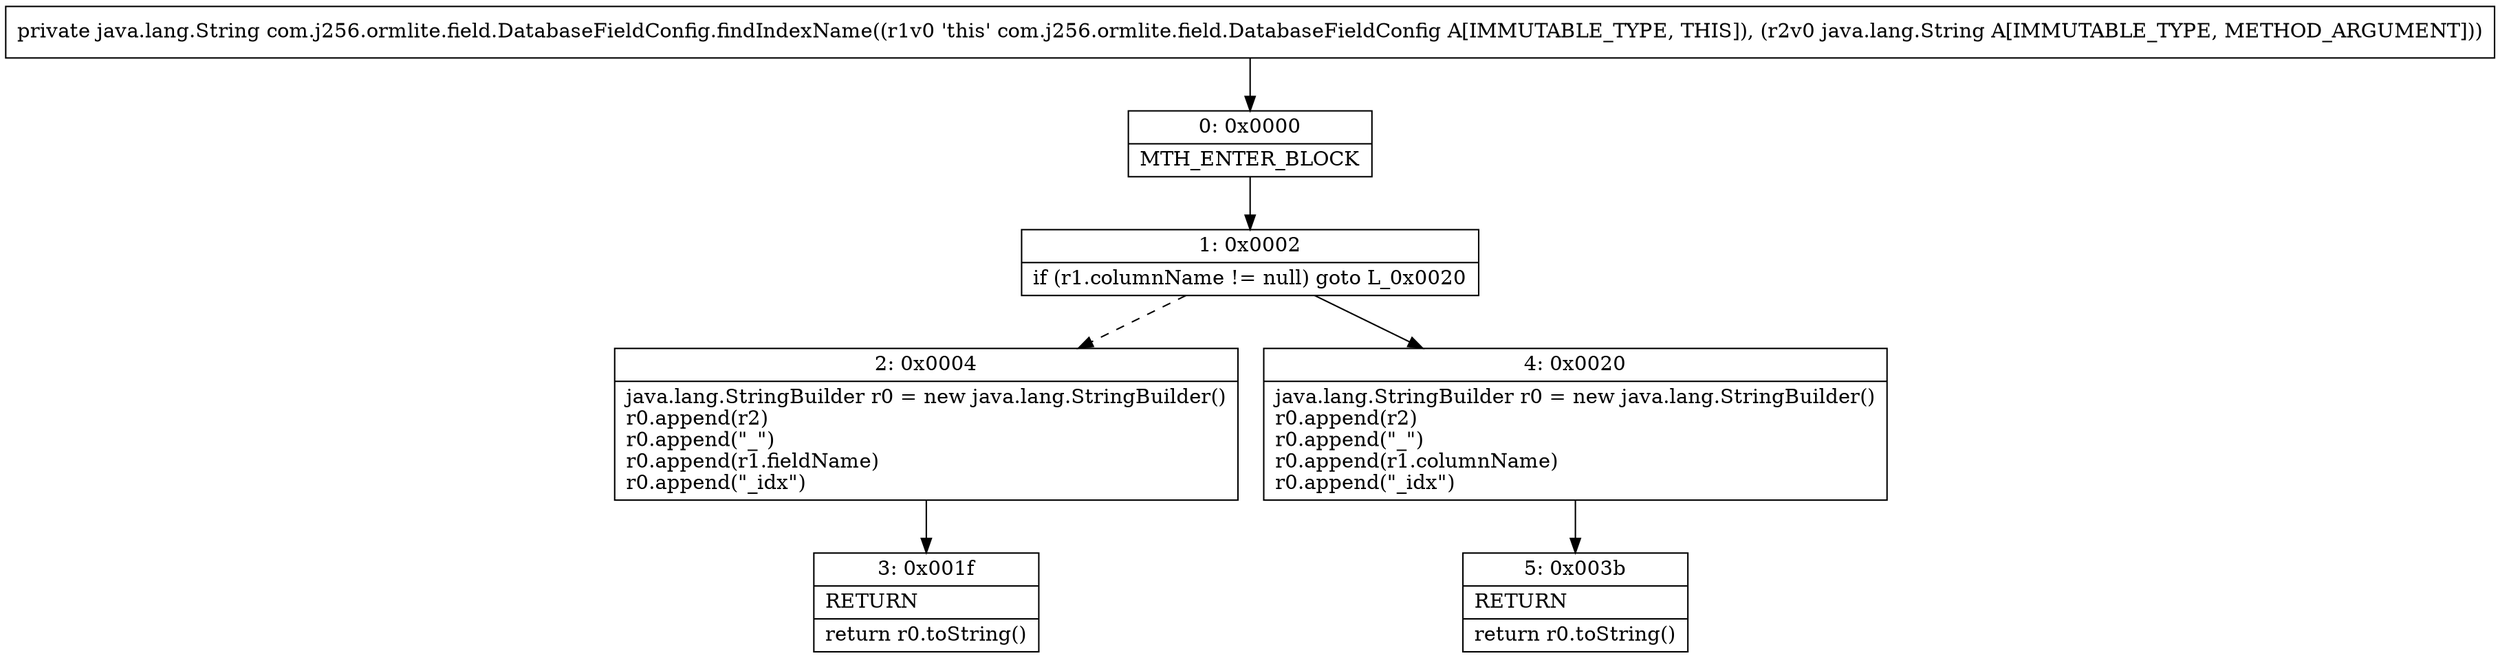 digraph "CFG forcom.j256.ormlite.field.DatabaseFieldConfig.findIndexName(Ljava\/lang\/String;)Ljava\/lang\/String;" {
Node_0 [shape=record,label="{0\:\ 0x0000|MTH_ENTER_BLOCK\l}"];
Node_1 [shape=record,label="{1\:\ 0x0002|if (r1.columnName != null) goto L_0x0020\l}"];
Node_2 [shape=record,label="{2\:\ 0x0004|java.lang.StringBuilder r0 = new java.lang.StringBuilder()\lr0.append(r2)\lr0.append(\"_\")\lr0.append(r1.fieldName)\lr0.append(\"_idx\")\l}"];
Node_3 [shape=record,label="{3\:\ 0x001f|RETURN\l|return r0.toString()\l}"];
Node_4 [shape=record,label="{4\:\ 0x0020|java.lang.StringBuilder r0 = new java.lang.StringBuilder()\lr0.append(r2)\lr0.append(\"_\")\lr0.append(r1.columnName)\lr0.append(\"_idx\")\l}"];
Node_5 [shape=record,label="{5\:\ 0x003b|RETURN\l|return r0.toString()\l}"];
MethodNode[shape=record,label="{private java.lang.String com.j256.ormlite.field.DatabaseFieldConfig.findIndexName((r1v0 'this' com.j256.ormlite.field.DatabaseFieldConfig A[IMMUTABLE_TYPE, THIS]), (r2v0 java.lang.String A[IMMUTABLE_TYPE, METHOD_ARGUMENT])) }"];
MethodNode -> Node_0;
Node_0 -> Node_1;
Node_1 -> Node_2[style=dashed];
Node_1 -> Node_4;
Node_2 -> Node_3;
Node_4 -> Node_5;
}

